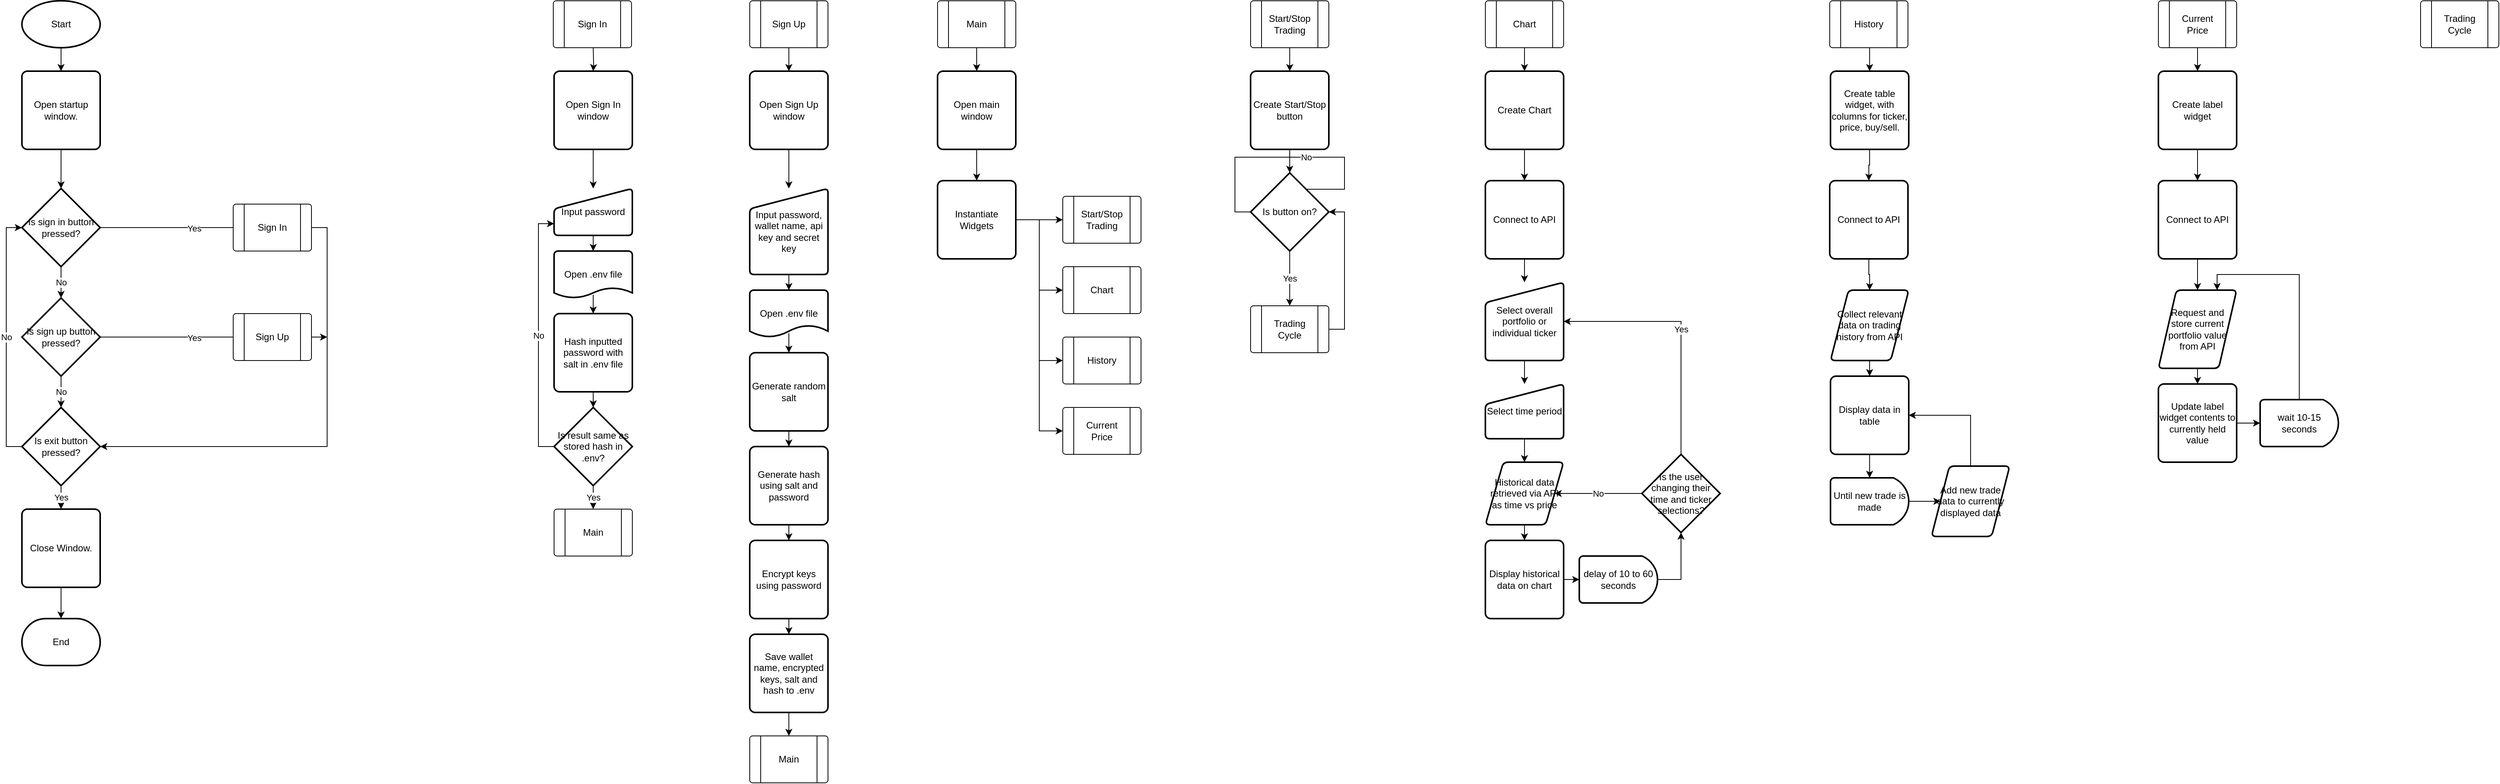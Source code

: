 <mxfile version="16.6.6" type="github">
  <diagram id="_z869Vh-GN76_3m_DNxW" name="Page-1">
    <mxGraphModel dx="1738" dy="1229" grid="1" gridSize="10" guides="1" tooltips="1" connect="1" arrows="1" fold="1" page="1" pageScale="1" pageWidth="827" pageHeight="1169" math="0" shadow="0">
      <root>
        <mxCell id="0" />
        <mxCell id="1" parent="0" />
        <mxCell id="rwXIoklTe4oAWy-ArElF-10" style="edgeStyle=orthogonalEdgeStyle;rounded=0;orthogonalLoop=1;jettySize=auto;html=1;exitX=0.5;exitY=1;exitDx=0;exitDy=0;exitPerimeter=0;entryX=0.5;entryY=0;entryDx=0;entryDy=0;" parent="1" source="rwXIoklTe4oAWy-ArElF-1" target="rwXIoklTe4oAWy-ArElF-2" edge="1">
          <mxGeometry relative="1" as="geometry" />
        </mxCell>
        <mxCell id="rwXIoklTe4oAWy-ArElF-1" value="Start" style="strokeWidth=2;html=1;shape=mxgraph.flowchart.start_1;whiteSpace=wrap;" parent="1" vertex="1">
          <mxGeometry x="110" y="30" width="100" height="60" as="geometry" />
        </mxCell>
        <mxCell id="rwXIoklTe4oAWy-ArElF-11" style="edgeStyle=orthogonalEdgeStyle;rounded=0;orthogonalLoop=1;jettySize=auto;html=1;exitX=0.5;exitY=1;exitDx=0;exitDy=0;entryX=0.5;entryY=0;entryDx=0;entryDy=0;entryPerimeter=0;" parent="1" source="rwXIoklTe4oAWy-ArElF-2" target="rwXIoklTe4oAWy-ArElF-3" edge="1">
          <mxGeometry relative="1" as="geometry" />
        </mxCell>
        <mxCell id="rwXIoklTe4oAWy-ArElF-2" value="Open startup window." style="rounded=1;whiteSpace=wrap;html=1;absoluteArcSize=1;arcSize=14;strokeWidth=2;" parent="1" vertex="1">
          <mxGeometry x="110" y="120" width="100" height="100" as="geometry" />
        </mxCell>
        <mxCell id="rwXIoklTe4oAWy-ArElF-12" value="No" style="edgeStyle=orthogonalEdgeStyle;rounded=0;orthogonalLoop=1;jettySize=auto;html=1;exitX=0.5;exitY=1;exitDx=0;exitDy=0;exitPerimeter=0;entryX=0.5;entryY=0;entryDx=0;entryDy=0;entryPerimeter=0;" parent="1" source="rwXIoklTe4oAWy-ArElF-3" target="rwXIoklTe4oAWy-ArElF-4" edge="1">
          <mxGeometry relative="1" as="geometry" />
        </mxCell>
        <mxCell id="rwXIoklTe4oAWy-ArElF-17" value="Yes" style="edgeStyle=orthogonalEdgeStyle;rounded=0;orthogonalLoop=1;jettySize=auto;html=1;exitX=1;exitY=0.5;exitDx=0;exitDy=0;exitPerimeter=0;entryX=0;entryY=0.5;entryDx=0;entryDy=0;entryPerimeter=0;" parent="1" source="rwXIoklTe4oAWy-ArElF-3" edge="1">
          <mxGeometry relative="1" as="geometry">
            <mxPoint x="450" y="320" as="targetPoint" />
          </mxGeometry>
        </mxCell>
        <mxCell id="rwXIoklTe4oAWy-ArElF-3" value="Is sign in button pressed?" style="strokeWidth=2;html=1;shape=mxgraph.flowchart.decision;whiteSpace=wrap;" parent="1" vertex="1">
          <mxGeometry x="110" y="270" width="100" height="100" as="geometry" />
        </mxCell>
        <mxCell id="rwXIoklTe4oAWy-ArElF-13" value="No" style="edgeStyle=orthogonalEdgeStyle;rounded=0;orthogonalLoop=1;jettySize=auto;html=1;exitX=0.5;exitY=1;exitDx=0;exitDy=0;exitPerimeter=0;" parent="1" source="rwXIoklTe4oAWy-ArElF-4" target="rwXIoklTe4oAWy-ArElF-5" edge="1">
          <mxGeometry relative="1" as="geometry" />
        </mxCell>
        <mxCell id="rwXIoklTe4oAWy-ArElF-18" value="Yes" style="edgeStyle=orthogonalEdgeStyle;rounded=0;orthogonalLoop=1;jettySize=auto;html=1;exitX=1;exitY=0.5;exitDx=0;exitDy=0;exitPerimeter=0;entryX=0;entryY=0.5;entryDx=0;entryDy=0;entryPerimeter=0;" parent="1" source="rwXIoklTe4oAWy-ArElF-4" edge="1">
          <mxGeometry relative="1" as="geometry">
            <mxPoint x="450" y="460.0" as="targetPoint" />
          </mxGeometry>
        </mxCell>
        <mxCell id="rwXIoklTe4oAWy-ArElF-4" value="Is sign up button pressed?" style="strokeWidth=2;html=1;shape=mxgraph.flowchart.decision;whiteSpace=wrap;" parent="1" vertex="1">
          <mxGeometry x="110" y="410" width="100" height="100" as="geometry" />
        </mxCell>
        <mxCell id="rwXIoklTe4oAWy-ArElF-14" value="Yes" style="edgeStyle=orthogonalEdgeStyle;rounded=0;orthogonalLoop=1;jettySize=auto;html=1;exitX=0.5;exitY=1;exitDx=0;exitDy=0;exitPerimeter=0;entryX=0.5;entryY=0;entryDx=0;entryDy=0;" parent="1" source="rwXIoklTe4oAWy-ArElF-5" target="rwXIoklTe4oAWy-ArElF-9" edge="1">
          <mxGeometry relative="1" as="geometry" />
        </mxCell>
        <mxCell id="rwXIoklTe4oAWy-ArElF-16" value="No" style="edgeStyle=orthogonalEdgeStyle;rounded=0;orthogonalLoop=1;jettySize=auto;html=1;exitX=0;exitY=0.5;exitDx=0;exitDy=0;exitPerimeter=0;entryX=0;entryY=0.5;entryDx=0;entryDy=0;entryPerimeter=0;" parent="1" source="rwXIoklTe4oAWy-ArElF-5" target="rwXIoklTe4oAWy-ArElF-3" edge="1">
          <mxGeometry relative="1" as="geometry" />
        </mxCell>
        <mxCell id="rwXIoklTe4oAWy-ArElF-5" value="Is exit button pressed?" style="strokeWidth=2;html=1;shape=mxgraph.flowchart.decision;whiteSpace=wrap;" parent="1" vertex="1">
          <mxGeometry x="110" y="550" width="100" height="100" as="geometry" />
        </mxCell>
        <mxCell id="rwXIoklTe4oAWy-ArElF-8" value="End" style="strokeWidth=2;html=1;shape=mxgraph.flowchart.terminator;whiteSpace=wrap;" parent="1" vertex="1">
          <mxGeometry x="110" y="820" width="100" height="60" as="geometry" />
        </mxCell>
        <mxCell id="rwXIoklTe4oAWy-ArElF-15" style="edgeStyle=orthogonalEdgeStyle;rounded=0;orthogonalLoop=1;jettySize=auto;html=1;exitX=0.5;exitY=1;exitDx=0;exitDy=0;" parent="1" source="rwXIoklTe4oAWy-ArElF-9" target="rwXIoklTe4oAWy-ArElF-8" edge="1">
          <mxGeometry relative="1" as="geometry" />
        </mxCell>
        <mxCell id="rwXIoklTe4oAWy-ArElF-9" value="Close Window." style="rounded=1;whiteSpace=wrap;html=1;absoluteArcSize=1;arcSize=14;strokeWidth=2;" parent="1" vertex="1">
          <mxGeometry x="110" y="680" width="100" height="100" as="geometry" />
        </mxCell>
        <mxCell id="4zRsfJGOw0CxEEkWCvno-2" style="edgeStyle=orthogonalEdgeStyle;rounded=0;orthogonalLoop=1;jettySize=auto;html=1;exitX=0.5;exitY=1;exitDx=0;exitDy=0;exitPerimeter=0;" parent="1" target="rwXIoklTe4oAWy-ArElF-20" edge="1">
          <mxGeometry relative="1" as="geometry">
            <mxPoint x="840" y="90" as="sourcePoint" />
          </mxGeometry>
        </mxCell>
        <mxCell id="4zRsfJGOw0CxEEkWCvno-17" style="edgeStyle=orthogonalEdgeStyle;rounded=0;orthogonalLoop=1;jettySize=auto;html=1;exitX=0.5;exitY=1;exitDx=0;exitDy=0;" parent="1" source="rwXIoklTe4oAWy-ArElF-20" target="4zRsfJGOw0CxEEkWCvno-16" edge="1">
          <mxGeometry relative="1" as="geometry" />
        </mxCell>
        <mxCell id="rwXIoklTe4oAWy-ArElF-20" value="Open Sign In window" style="rounded=1;whiteSpace=wrap;html=1;absoluteArcSize=1;arcSize=14;strokeWidth=2;" parent="1" vertex="1">
          <mxGeometry x="790" y="120" width="100" height="100" as="geometry" />
        </mxCell>
        <mxCell id="4zRsfJGOw0CxEEkWCvno-13" style="edgeStyle=orthogonalEdgeStyle;rounded=0;orthogonalLoop=1;jettySize=auto;html=1;exitX=0.5;exitY=1;exitDx=0;exitDy=0;entryX=0.5;entryY=0;entryDx=0;entryDy=0;entryPerimeter=0;" parent="1" target="4zRsfJGOw0CxEEkWCvno-10" edge="1">
          <mxGeometry relative="1" as="geometry">
            <mxPoint x="840" y="330" as="sourcePoint" />
          </mxGeometry>
        </mxCell>
        <mxCell id="4zRsfJGOw0CxEEkWCvno-9" style="edgeStyle=orthogonalEdgeStyle;rounded=0;orthogonalLoop=1;jettySize=auto;html=1;exitX=0.5;exitY=1;exitDx=0;exitDy=0;exitPerimeter=0;entryX=0.5;entryY=0;entryDx=0;entryDy=0;" parent="1" target="4zRsfJGOw0CxEEkWCvno-8" edge="1">
          <mxGeometry relative="1" as="geometry">
            <mxPoint x="1090" y="90" as="sourcePoint" />
          </mxGeometry>
        </mxCell>
        <mxCell id="4zRsfJGOw0CxEEkWCvno-30" style="edgeStyle=orthogonalEdgeStyle;rounded=0;orthogonalLoop=1;jettySize=auto;html=1;exitX=0.5;exitY=1;exitDx=0;exitDy=0;" parent="1" source="4zRsfJGOw0CxEEkWCvno-8" target="4zRsfJGOw0CxEEkWCvno-23" edge="1">
          <mxGeometry relative="1" as="geometry" />
        </mxCell>
        <mxCell id="4zRsfJGOw0CxEEkWCvno-8" value="Open Sign Up window" style="rounded=1;whiteSpace=wrap;html=1;absoluteArcSize=1;arcSize=14;strokeWidth=2;" parent="1" vertex="1">
          <mxGeometry x="1040" y="120" width="100" height="100" as="geometry" />
        </mxCell>
        <mxCell id="4zRsfJGOw0CxEEkWCvno-10" value="Open .env file" style="strokeWidth=2;html=1;shape=mxgraph.flowchart.document2;whiteSpace=wrap;size=0.217;" parent="1" vertex="1">
          <mxGeometry x="790" y="350" width="100" height="60" as="geometry" />
        </mxCell>
        <mxCell id="4zRsfJGOw0CxEEkWCvno-20" style="edgeStyle=orthogonalEdgeStyle;rounded=0;orthogonalLoop=1;jettySize=auto;html=1;exitX=0.5;exitY=1;exitDx=0;exitDy=0;entryX=0.5;entryY=0;entryDx=0;entryDy=0;entryPerimeter=0;" parent="1" source="4zRsfJGOw0CxEEkWCvno-11" target="4zRsfJGOw0CxEEkWCvno-18" edge="1">
          <mxGeometry relative="1" as="geometry" />
        </mxCell>
        <mxCell id="4zRsfJGOw0CxEEkWCvno-11" value="Hash inputted password with salt in .env file" style="rounded=1;whiteSpace=wrap;html=1;absoluteArcSize=1;arcSize=14;strokeWidth=2;" parent="1" vertex="1">
          <mxGeometry x="790" y="430" width="100" height="100" as="geometry" />
        </mxCell>
        <mxCell id="4zRsfJGOw0CxEEkWCvno-15" value="" style="endArrow=classic;html=1;rounded=0;exitX=0.5;exitY=0.933;exitDx=0;exitDy=0;exitPerimeter=0;" parent="1" source="4zRsfJGOw0CxEEkWCvno-10" target="4zRsfJGOw0CxEEkWCvno-11" edge="1">
          <mxGeometry width="50" height="50" relative="1" as="geometry">
            <mxPoint x="530" y="280" as="sourcePoint" />
            <mxPoint x="580" y="230" as="targetPoint" />
          </mxGeometry>
        </mxCell>
        <mxCell id="4zRsfJGOw0CxEEkWCvno-16" value="Input password" style="html=1;strokeWidth=2;shape=manualInput;whiteSpace=wrap;rounded=1;size=26;arcSize=11;" parent="1" vertex="1">
          <mxGeometry x="790" y="270" width="100" height="60" as="geometry" />
        </mxCell>
        <mxCell id="4zRsfJGOw0CxEEkWCvno-21" value="Yes" style="edgeStyle=orthogonalEdgeStyle;rounded=0;orthogonalLoop=1;jettySize=auto;html=1;exitX=0.5;exitY=1;exitDx=0;exitDy=0;exitPerimeter=0;entryX=0.5;entryY=0;entryDx=0;entryDy=0;" parent="1" source="4zRsfJGOw0CxEEkWCvno-18" target="MNBxig7OhEa0Sh2ID4Z_-6" edge="1">
          <mxGeometry relative="1" as="geometry">
            <mxPoint x="840.0" y="670" as="targetPoint" />
          </mxGeometry>
        </mxCell>
        <mxCell id="4zRsfJGOw0CxEEkWCvno-22" value="No" style="edgeStyle=orthogonalEdgeStyle;rounded=0;orthogonalLoop=1;jettySize=auto;html=1;exitX=0;exitY=0.5;exitDx=0;exitDy=0;exitPerimeter=0;entryX=0;entryY=0.75;entryDx=0;entryDy=0;" parent="1" source="4zRsfJGOw0CxEEkWCvno-18" target="4zRsfJGOw0CxEEkWCvno-16" edge="1">
          <mxGeometry relative="1" as="geometry" />
        </mxCell>
        <mxCell id="4zRsfJGOw0CxEEkWCvno-18" value="Is result same as stored hash in .env?" style="strokeWidth=2;html=1;shape=mxgraph.flowchart.decision;whiteSpace=wrap;" parent="1" vertex="1">
          <mxGeometry x="790" y="550" width="100" height="100" as="geometry" />
        </mxCell>
        <mxCell id="4zRsfJGOw0CxEEkWCvno-31" style="edgeStyle=orthogonalEdgeStyle;rounded=0;orthogonalLoop=1;jettySize=auto;html=1;exitX=0.5;exitY=1;exitDx=0;exitDy=0;" parent="1" source="4zRsfJGOw0CxEEkWCvno-23" target="4zRsfJGOw0CxEEkWCvno-24" edge="1">
          <mxGeometry relative="1" as="geometry" />
        </mxCell>
        <mxCell id="4zRsfJGOw0CxEEkWCvno-23" value="Input password, wallet name, api key and secret key" style="html=1;strokeWidth=2;shape=manualInput;whiteSpace=wrap;rounded=1;size=26;arcSize=11;" parent="1" vertex="1">
          <mxGeometry x="1040" y="270" width="100" height="110" as="geometry" />
        </mxCell>
        <mxCell id="4zRsfJGOw0CxEEkWCvno-24" value="Open .env file" style="strokeWidth=2;html=1;shape=mxgraph.flowchart.document2;whiteSpace=wrap;size=0.25;" parent="1" vertex="1">
          <mxGeometry x="1040" y="400" width="100" height="60" as="geometry" />
        </mxCell>
        <mxCell id="4zRsfJGOw0CxEEkWCvno-32" style="edgeStyle=orthogonalEdgeStyle;rounded=0;orthogonalLoop=1;jettySize=auto;html=1;exitX=0.5;exitY=1;exitDx=0;exitDy=0;" parent="1" source="4zRsfJGOw0CxEEkWCvno-25" target="4zRsfJGOw0CxEEkWCvno-26" edge="1">
          <mxGeometry relative="1" as="geometry" />
        </mxCell>
        <mxCell id="4zRsfJGOw0CxEEkWCvno-25" value="Generate random salt" style="rounded=1;whiteSpace=wrap;html=1;absoluteArcSize=1;arcSize=14;strokeWidth=2;" parent="1" vertex="1">
          <mxGeometry x="1040" y="480" width="100" height="100" as="geometry" />
        </mxCell>
        <mxCell id="4zRsfJGOw0CxEEkWCvno-33" style="edgeStyle=orthogonalEdgeStyle;rounded=0;orthogonalLoop=1;jettySize=auto;html=1;exitX=0.5;exitY=1;exitDx=0;exitDy=0;entryX=0.5;entryY=0;entryDx=0;entryDy=0;" parent="1" source="4zRsfJGOw0CxEEkWCvno-26" target="4zRsfJGOw0CxEEkWCvno-27" edge="1">
          <mxGeometry relative="1" as="geometry" />
        </mxCell>
        <mxCell id="4zRsfJGOw0CxEEkWCvno-26" value="Generate hash using salt and password" style="rounded=1;whiteSpace=wrap;html=1;absoluteArcSize=1;arcSize=14;strokeWidth=2;" parent="1" vertex="1">
          <mxGeometry x="1040" y="600" width="100" height="100" as="geometry" />
        </mxCell>
        <mxCell id="4zRsfJGOw0CxEEkWCvno-34" style="edgeStyle=orthogonalEdgeStyle;rounded=0;orthogonalLoop=1;jettySize=auto;html=1;exitX=0.5;exitY=1;exitDx=0;exitDy=0;entryX=0.5;entryY=0;entryDx=0;entryDy=0;" parent="1" source="4zRsfJGOw0CxEEkWCvno-27" target="4zRsfJGOw0CxEEkWCvno-28" edge="1">
          <mxGeometry relative="1" as="geometry" />
        </mxCell>
        <mxCell id="4zRsfJGOw0CxEEkWCvno-27" value="Encrypt keys using password" style="rounded=1;whiteSpace=wrap;html=1;absoluteArcSize=1;arcSize=14;strokeWidth=2;" parent="1" vertex="1">
          <mxGeometry x="1040" y="720" width="100" height="100" as="geometry" />
        </mxCell>
        <mxCell id="4zRsfJGOw0CxEEkWCvno-35" style="edgeStyle=orthogonalEdgeStyle;rounded=0;orthogonalLoop=1;jettySize=auto;html=1;exitX=0.5;exitY=1;exitDx=0;exitDy=0;entryX=0.5;entryY=0;entryDx=0;entryDy=0;entryPerimeter=0;" parent="1" source="4zRsfJGOw0CxEEkWCvno-28" edge="1">
          <mxGeometry relative="1" as="geometry">
            <mxPoint x="1090" y="970" as="targetPoint" />
          </mxGeometry>
        </mxCell>
        <mxCell id="4zRsfJGOw0CxEEkWCvno-28" value="Save wallet name, encrypted keys, salt and hash to .env" style="rounded=1;whiteSpace=wrap;html=1;absoluteArcSize=1;arcSize=14;strokeWidth=2;" parent="1" vertex="1">
          <mxGeometry x="1040" y="840" width="100" height="100" as="geometry" />
        </mxCell>
        <mxCell id="4zRsfJGOw0CxEEkWCvno-36" value="" style="endArrow=classic;html=1;rounded=0;exitX=0.5;exitY=0.917;exitDx=0;exitDy=0;exitPerimeter=0;entryX=0.5;entryY=0;entryDx=0;entryDy=0;" parent="1" source="4zRsfJGOw0CxEEkWCvno-24" target="4zRsfJGOw0CxEEkWCvno-25" edge="1">
          <mxGeometry width="50" height="50" relative="1" as="geometry">
            <mxPoint x="530" y="370" as="sourcePoint" />
            <mxPoint x="580" y="320" as="targetPoint" />
          </mxGeometry>
        </mxCell>
        <mxCell id="MNBxig7OhEa0Sh2ID4Z_-3" style="edgeStyle=orthogonalEdgeStyle;rounded=0;orthogonalLoop=1;jettySize=auto;html=1;exitX=1;exitY=0.5;exitDx=0;exitDy=0;entryX=1;entryY=0.5;entryDx=0;entryDy=0;entryPerimeter=0;" parent="1" source="MNBxig7OhEa0Sh2ID4Z_-1" target="rwXIoklTe4oAWy-ArElF-5" edge="1">
          <mxGeometry relative="1" as="geometry" />
        </mxCell>
        <mxCell id="MNBxig7OhEa0Sh2ID4Z_-1" value="Sign In" style="verticalLabelPosition=middle;verticalAlign=middle;html=1;shape=process;whiteSpace=wrap;rounded=1;size=0.14;arcSize=6;labelPosition=center;align=center;" parent="1" vertex="1">
          <mxGeometry x="380" y="290" width="100" height="60" as="geometry" />
        </mxCell>
        <mxCell id="MNBxig7OhEa0Sh2ID4Z_-4" style="edgeStyle=orthogonalEdgeStyle;rounded=0;orthogonalLoop=1;jettySize=auto;html=1;exitX=1;exitY=0.5;exitDx=0;exitDy=0;" parent="1" source="MNBxig7OhEa0Sh2ID4Z_-2" edge="1">
          <mxGeometry relative="1" as="geometry">
            <mxPoint x="500" y="459.667" as="targetPoint" />
          </mxGeometry>
        </mxCell>
        <mxCell id="MNBxig7OhEa0Sh2ID4Z_-2" value="Sign Up" style="verticalLabelPosition=middle;verticalAlign=middle;html=1;shape=process;whiteSpace=wrap;rounded=1;size=0.14;arcSize=6;labelPosition=center;align=center;" parent="1" vertex="1">
          <mxGeometry x="380" y="430" width="100" height="60" as="geometry" />
        </mxCell>
        <mxCell id="MNBxig7OhEa0Sh2ID4Z_-5" value="Sign In" style="verticalLabelPosition=middle;verticalAlign=middle;html=1;shape=process;whiteSpace=wrap;rounded=1;size=0.14;arcSize=6;labelPosition=center;align=center;" parent="1" vertex="1">
          <mxGeometry x="789" y="30" width="100" height="60" as="geometry" />
        </mxCell>
        <mxCell id="MNBxig7OhEa0Sh2ID4Z_-6" value="Main" style="verticalLabelPosition=middle;verticalAlign=middle;html=1;shape=process;whiteSpace=wrap;rounded=1;size=0.14;arcSize=6;labelPosition=center;align=center;" parent="1" vertex="1">
          <mxGeometry x="790" y="680" width="100" height="60" as="geometry" />
        </mxCell>
        <mxCell id="MNBxig7OhEa0Sh2ID4Z_-7" value="Sign Up" style="verticalLabelPosition=middle;verticalAlign=middle;html=1;shape=process;whiteSpace=wrap;rounded=1;size=0.14;arcSize=6;labelPosition=center;align=center;" parent="1" vertex="1">
          <mxGeometry x="1040" y="30" width="100" height="60" as="geometry" />
        </mxCell>
        <mxCell id="MNBxig7OhEa0Sh2ID4Z_-8" value="Main" style="verticalLabelPosition=middle;verticalAlign=middle;html=1;shape=process;whiteSpace=wrap;rounded=1;size=0.14;arcSize=6;labelPosition=center;align=center;" parent="1" vertex="1">
          <mxGeometry x="1040" y="970" width="100" height="60" as="geometry" />
        </mxCell>
        <mxCell id="oQ_Nbn4DUjG5kkHb1iuD-3" style="edgeStyle=orthogonalEdgeStyle;rounded=0;orthogonalLoop=1;jettySize=auto;html=1;exitX=0.5;exitY=1;exitDx=0;exitDy=0;entryX=0.5;entryY=0;entryDx=0;entryDy=0;" parent="1" source="oQ_Nbn4DUjG5kkHb1iuD-1" target="oQ_Nbn4DUjG5kkHb1iuD-2" edge="1">
          <mxGeometry relative="1" as="geometry" />
        </mxCell>
        <mxCell id="oQ_Nbn4DUjG5kkHb1iuD-1" value="Main" style="verticalLabelPosition=middle;verticalAlign=middle;html=1;shape=process;whiteSpace=wrap;rounded=1;size=0.14;arcSize=6;labelPosition=center;align=center;" parent="1" vertex="1">
          <mxGeometry x="1280" y="30" width="100" height="60" as="geometry" />
        </mxCell>
        <mxCell id="QgXKhHgcS50VWt60liCj-2" style="edgeStyle=orthogonalEdgeStyle;rounded=0;orthogonalLoop=1;jettySize=auto;html=1;exitX=0.5;exitY=1;exitDx=0;exitDy=0;entryX=0.5;entryY=0;entryDx=0;entryDy=0;" parent="1" source="oQ_Nbn4DUjG5kkHb1iuD-2" target="QgXKhHgcS50VWt60liCj-1" edge="1">
          <mxGeometry relative="1" as="geometry" />
        </mxCell>
        <mxCell id="oQ_Nbn4DUjG5kkHb1iuD-2" value="Open main window" style="rounded=1;whiteSpace=wrap;html=1;absoluteArcSize=1;arcSize=14;strokeWidth=2;" parent="1" vertex="1">
          <mxGeometry x="1280" y="120" width="100" height="100" as="geometry" />
        </mxCell>
        <mxCell id="QgXKhHgcS50VWt60liCj-7" style="edgeStyle=orthogonalEdgeStyle;rounded=0;orthogonalLoop=1;jettySize=auto;html=1;exitX=1;exitY=0.5;exitDx=0;exitDy=0;entryX=0;entryY=0.5;entryDx=0;entryDy=0;" parent="1" source="QgXKhHgcS50VWt60liCj-1" target="QgXKhHgcS50VWt60liCj-3" edge="1">
          <mxGeometry relative="1" as="geometry" />
        </mxCell>
        <mxCell id="QgXKhHgcS50VWt60liCj-8" style="edgeStyle=orthogonalEdgeStyle;rounded=0;orthogonalLoop=1;jettySize=auto;html=1;exitX=1;exitY=0.5;exitDx=0;exitDy=0;entryX=0;entryY=0.5;entryDx=0;entryDy=0;" parent="1" source="QgXKhHgcS50VWt60liCj-1" target="QgXKhHgcS50VWt60liCj-4" edge="1">
          <mxGeometry relative="1" as="geometry" />
        </mxCell>
        <mxCell id="QgXKhHgcS50VWt60liCj-9" style="edgeStyle=orthogonalEdgeStyle;rounded=0;orthogonalLoop=1;jettySize=auto;html=1;exitX=1;exitY=0.5;exitDx=0;exitDy=0;entryX=0;entryY=0.5;entryDx=0;entryDy=0;" parent="1" source="QgXKhHgcS50VWt60liCj-1" target="QgXKhHgcS50VWt60liCj-5" edge="1">
          <mxGeometry relative="1" as="geometry" />
        </mxCell>
        <mxCell id="QgXKhHgcS50VWt60liCj-10" style="edgeStyle=orthogonalEdgeStyle;rounded=0;orthogonalLoop=1;jettySize=auto;html=1;exitX=1;exitY=0.5;exitDx=0;exitDy=0;entryX=0;entryY=0.5;entryDx=0;entryDy=0;" parent="1" source="QgXKhHgcS50VWt60liCj-1" target="QgXKhHgcS50VWt60liCj-6" edge="1">
          <mxGeometry relative="1" as="geometry" />
        </mxCell>
        <mxCell id="QgXKhHgcS50VWt60liCj-1" value="Instantiate Widgets" style="rounded=1;whiteSpace=wrap;html=1;absoluteArcSize=1;arcSize=14;strokeWidth=2;" parent="1" vertex="1">
          <mxGeometry x="1280" y="260" width="100" height="100" as="geometry" />
        </mxCell>
        <mxCell id="QgXKhHgcS50VWt60liCj-3" value="Start/Stop Trading" style="verticalLabelPosition=middle;verticalAlign=middle;html=1;shape=process;whiteSpace=wrap;rounded=1;size=0.14;arcSize=6;labelPosition=center;align=center;" parent="1" vertex="1">
          <mxGeometry x="1440" y="280" width="100" height="60" as="geometry" />
        </mxCell>
        <mxCell id="QgXKhHgcS50VWt60liCj-4" value="Chart" style="verticalLabelPosition=middle;verticalAlign=middle;html=1;shape=process;whiteSpace=wrap;rounded=1;size=0.14;arcSize=6;labelPosition=center;align=center;" parent="1" vertex="1">
          <mxGeometry x="1440" y="370" width="100" height="60" as="geometry" />
        </mxCell>
        <mxCell id="QgXKhHgcS50VWt60liCj-5" value="History" style="verticalLabelPosition=middle;verticalAlign=middle;html=1;shape=process;whiteSpace=wrap;rounded=1;size=0.14;arcSize=6;labelPosition=center;align=center;" parent="1" vertex="1">
          <mxGeometry x="1440" y="460" width="100" height="60" as="geometry" />
        </mxCell>
        <mxCell id="QgXKhHgcS50VWt60liCj-6" value="Current Price" style="verticalLabelPosition=middle;verticalAlign=middle;html=1;shape=process;whiteSpace=wrap;rounded=1;size=0.14;arcSize=6;labelPosition=center;align=center;" parent="1" vertex="1">
          <mxGeometry x="1440" y="550" width="100" height="60" as="geometry" />
        </mxCell>
        <mxCell id="QgXKhHgcS50VWt60liCj-14" style="edgeStyle=orthogonalEdgeStyle;rounded=0;orthogonalLoop=1;jettySize=auto;html=1;exitX=0.5;exitY=1;exitDx=0;exitDy=0;" parent="1" source="QgXKhHgcS50VWt60liCj-11" target="QgXKhHgcS50VWt60liCj-12" edge="1">
          <mxGeometry relative="1" as="geometry" />
        </mxCell>
        <mxCell id="QgXKhHgcS50VWt60liCj-11" value="Start/Stop Trading" style="verticalLabelPosition=middle;verticalAlign=middle;html=1;shape=process;whiteSpace=wrap;rounded=1;size=0.14;arcSize=6;labelPosition=center;align=center;" parent="1" vertex="1">
          <mxGeometry x="1680" y="30" width="100" height="60" as="geometry" />
        </mxCell>
        <mxCell id="QgXKhHgcS50VWt60liCj-15" style="edgeStyle=orthogonalEdgeStyle;rounded=0;orthogonalLoop=1;jettySize=auto;html=1;exitX=0.5;exitY=1;exitDx=0;exitDy=0;" parent="1" source="QgXKhHgcS50VWt60liCj-12" target="QgXKhHgcS50VWt60liCj-13" edge="1">
          <mxGeometry relative="1" as="geometry" />
        </mxCell>
        <mxCell id="QgXKhHgcS50VWt60liCj-12" value="Create Start/Stop button" style="rounded=1;whiteSpace=wrap;html=1;absoluteArcSize=1;arcSize=14;strokeWidth=2;" parent="1" vertex="1">
          <mxGeometry x="1680" y="120" width="100" height="100" as="geometry" />
        </mxCell>
        <mxCell id="QgXKhHgcS50VWt60liCj-16" value="No" style="edgeStyle=orthogonalEdgeStyle;rounded=0;orthogonalLoop=1;jettySize=auto;html=1;exitX=0;exitY=0.5;exitDx=0;exitDy=0;exitPerimeter=0;" parent="1" source="QgXKhHgcS50VWt60liCj-13" edge="1">
          <mxGeometry relative="1" as="geometry">
            <mxPoint x="1730" y="250" as="targetPoint" />
          </mxGeometry>
        </mxCell>
        <mxCell id="QgXKhHgcS50VWt60liCj-18" value="Yes" style="edgeStyle=orthogonalEdgeStyle;rounded=0;orthogonalLoop=1;jettySize=auto;html=1;exitX=0.5;exitY=1;exitDx=0;exitDy=0;exitPerimeter=0;entryX=0.5;entryY=0;entryDx=0;entryDy=0;" parent="1" source="QgXKhHgcS50VWt60liCj-13" target="QgXKhHgcS50VWt60liCj-17" edge="1">
          <mxGeometry relative="1" as="geometry" />
        </mxCell>
        <mxCell id="QgXKhHgcS50VWt60liCj-13" value="Is button on?" style="strokeWidth=2;html=1;shape=mxgraph.flowchart.decision;whiteSpace=wrap;" parent="1" vertex="1">
          <mxGeometry x="1680" y="250" width="100" height="100" as="geometry" />
        </mxCell>
        <mxCell id="QgXKhHgcS50VWt60liCj-24" style="edgeStyle=orthogonalEdgeStyle;rounded=0;orthogonalLoop=1;jettySize=auto;html=1;exitX=1;exitY=0.5;exitDx=0;exitDy=0;entryX=1;entryY=0.5;entryDx=0;entryDy=0;entryPerimeter=0;" parent="1" source="QgXKhHgcS50VWt60liCj-17" target="QgXKhHgcS50VWt60liCj-13" edge="1">
          <mxGeometry relative="1" as="geometry" />
        </mxCell>
        <mxCell id="QgXKhHgcS50VWt60liCj-17" value="Trading Cycle" style="verticalLabelPosition=middle;verticalAlign=middle;html=1;shape=process;whiteSpace=wrap;rounded=1;size=0.14;arcSize=6;labelPosition=center;align=center;" parent="1" vertex="1">
          <mxGeometry x="1680" y="420" width="100" height="60" as="geometry" />
        </mxCell>
        <mxCell id="XvZ4bv-idL50PmNfoQtO-12" style="edgeStyle=orthogonalEdgeStyle;rounded=0;orthogonalLoop=1;jettySize=auto;html=1;exitX=0.5;exitY=1;exitDx=0;exitDy=0;entryX=0.5;entryY=0;entryDx=0;entryDy=0;" edge="1" parent="1" source="XvZ4bv-idL50PmNfoQtO-1" target="XvZ4bv-idL50PmNfoQtO-5">
          <mxGeometry relative="1" as="geometry" />
        </mxCell>
        <mxCell id="XvZ4bv-idL50PmNfoQtO-1" value="Chart" style="verticalLabelPosition=middle;verticalAlign=middle;html=1;shape=process;whiteSpace=wrap;rounded=1;size=0.14;arcSize=6;labelPosition=center;align=center;" vertex="1" parent="1">
          <mxGeometry x="1980" y="30" width="100" height="60" as="geometry" />
        </mxCell>
        <mxCell id="XvZ4bv-idL50PmNfoQtO-34" style="edgeStyle=orthogonalEdgeStyle;rounded=0;orthogonalLoop=1;jettySize=auto;html=1;exitX=0.5;exitY=1;exitDx=0;exitDy=0;entryX=0.5;entryY=0;entryDx=0;entryDy=0;" edge="1" parent="1" source="XvZ4bv-idL50PmNfoQtO-2" target="XvZ4bv-idL50PmNfoQtO-28">
          <mxGeometry relative="1" as="geometry" />
        </mxCell>
        <mxCell id="XvZ4bv-idL50PmNfoQtO-2" value="History" style="verticalLabelPosition=middle;verticalAlign=middle;html=1;shape=process;whiteSpace=wrap;rounded=1;size=0.14;arcSize=6;labelPosition=center;align=center;" vertex="1" parent="1">
          <mxGeometry x="2420" y="30" width="100" height="60" as="geometry" />
        </mxCell>
        <mxCell id="XvZ4bv-idL50PmNfoQtO-46" style="edgeStyle=orthogonalEdgeStyle;rounded=0;orthogonalLoop=1;jettySize=auto;html=1;exitX=0.5;exitY=1;exitDx=0;exitDy=0;entryX=0.5;entryY=0;entryDx=0;entryDy=0;" edge="1" parent="1" source="XvZ4bv-idL50PmNfoQtO-3" target="XvZ4bv-idL50PmNfoQtO-42">
          <mxGeometry relative="1" as="geometry" />
        </mxCell>
        <mxCell id="XvZ4bv-idL50PmNfoQtO-3" value="Current Price" style="verticalLabelPosition=middle;verticalAlign=middle;html=1;shape=process;whiteSpace=wrap;rounded=1;size=0.14;arcSize=6;labelPosition=center;align=center;" vertex="1" parent="1">
          <mxGeometry x="2840" y="30" width="100" height="60" as="geometry" />
        </mxCell>
        <mxCell id="XvZ4bv-idL50PmNfoQtO-4" value="Trading Cycle" style="verticalLabelPosition=middle;verticalAlign=middle;html=1;shape=process;whiteSpace=wrap;rounded=1;size=0.14;arcSize=6;labelPosition=center;align=center;" vertex="1" parent="1">
          <mxGeometry x="3175" y="30" width="100" height="60" as="geometry" />
        </mxCell>
        <mxCell id="XvZ4bv-idL50PmNfoQtO-13" style="edgeStyle=orthogonalEdgeStyle;rounded=0;orthogonalLoop=1;jettySize=auto;html=1;exitX=0.5;exitY=1;exitDx=0;exitDy=0;entryX=0.5;entryY=0;entryDx=0;entryDy=0;" edge="1" parent="1" source="XvZ4bv-idL50PmNfoQtO-5" target="XvZ4bv-idL50PmNfoQtO-6">
          <mxGeometry relative="1" as="geometry" />
        </mxCell>
        <mxCell id="XvZ4bv-idL50PmNfoQtO-5" value="Create Chart" style="rounded=1;whiteSpace=wrap;html=1;absoluteArcSize=1;arcSize=14;strokeWidth=2;" vertex="1" parent="1">
          <mxGeometry x="1980" y="120" width="100" height="100" as="geometry" />
        </mxCell>
        <mxCell id="XvZ4bv-idL50PmNfoQtO-14" style="edgeStyle=orthogonalEdgeStyle;rounded=0;orthogonalLoop=1;jettySize=auto;html=1;exitX=0.5;exitY=1;exitDx=0;exitDy=0;" edge="1" parent="1" source="XvZ4bv-idL50PmNfoQtO-6" target="XvZ4bv-idL50PmNfoQtO-7">
          <mxGeometry relative="1" as="geometry" />
        </mxCell>
        <mxCell id="XvZ4bv-idL50PmNfoQtO-6" value="Connect to API" style="rounded=1;whiteSpace=wrap;html=1;absoluteArcSize=1;arcSize=14;strokeWidth=2;" vertex="1" parent="1">
          <mxGeometry x="1980" y="260" width="100" height="100" as="geometry" />
        </mxCell>
        <mxCell id="XvZ4bv-idL50PmNfoQtO-15" style="edgeStyle=orthogonalEdgeStyle;rounded=0;orthogonalLoop=1;jettySize=auto;html=1;exitX=0.5;exitY=1;exitDx=0;exitDy=0;entryX=0.5;entryY=0;entryDx=0;entryDy=0;" edge="1" parent="1" source="XvZ4bv-idL50PmNfoQtO-7" target="XvZ4bv-idL50PmNfoQtO-8">
          <mxGeometry relative="1" as="geometry" />
        </mxCell>
        <mxCell id="XvZ4bv-idL50PmNfoQtO-7" value="Select overall portfolio or individual ticker" style="html=1;strokeWidth=2;shape=manualInput;whiteSpace=wrap;rounded=1;size=26;arcSize=11;" vertex="1" parent="1">
          <mxGeometry x="1980" y="390" width="100" height="100" as="geometry" />
        </mxCell>
        <mxCell id="XvZ4bv-idL50PmNfoQtO-16" style="edgeStyle=orthogonalEdgeStyle;rounded=0;orthogonalLoop=1;jettySize=auto;html=1;exitX=0.5;exitY=1;exitDx=0;exitDy=0;" edge="1" parent="1" source="XvZ4bv-idL50PmNfoQtO-8" target="XvZ4bv-idL50PmNfoQtO-9">
          <mxGeometry relative="1" as="geometry" />
        </mxCell>
        <mxCell id="XvZ4bv-idL50PmNfoQtO-8" value="Select time period" style="html=1;strokeWidth=2;shape=manualInput;whiteSpace=wrap;rounded=1;size=26;arcSize=11;" vertex="1" parent="1">
          <mxGeometry x="1980" y="520" width="100" height="70" as="geometry" />
        </mxCell>
        <mxCell id="XvZ4bv-idL50PmNfoQtO-17" style="edgeStyle=orthogonalEdgeStyle;rounded=0;orthogonalLoop=1;jettySize=auto;html=1;exitX=0.5;exitY=1;exitDx=0;exitDy=0;" edge="1" parent="1" source="XvZ4bv-idL50PmNfoQtO-9" target="XvZ4bv-idL50PmNfoQtO-10">
          <mxGeometry relative="1" as="geometry" />
        </mxCell>
        <mxCell id="XvZ4bv-idL50PmNfoQtO-9" value="Historical data retrieved via API as time vs price" style="shape=parallelogram;html=1;strokeWidth=2;perimeter=parallelogramPerimeter;whiteSpace=wrap;rounded=1;arcSize=12;size=0.23;" vertex="1" parent="1">
          <mxGeometry x="1980" y="620" width="100" height="80" as="geometry" />
        </mxCell>
        <mxCell id="XvZ4bv-idL50PmNfoQtO-21" style="edgeStyle=orthogonalEdgeStyle;rounded=0;orthogonalLoop=1;jettySize=auto;html=1;exitX=1;exitY=0.5;exitDx=0;exitDy=0;entryX=0;entryY=0.5;entryDx=0;entryDy=0;entryPerimeter=0;" edge="1" parent="1" source="XvZ4bv-idL50PmNfoQtO-10" target="XvZ4bv-idL50PmNfoQtO-20">
          <mxGeometry relative="1" as="geometry" />
        </mxCell>
        <mxCell id="XvZ4bv-idL50PmNfoQtO-10" value="Display historical data on chart" style="rounded=1;whiteSpace=wrap;html=1;absoluteArcSize=1;arcSize=14;strokeWidth=2;" vertex="1" parent="1">
          <mxGeometry x="1980" y="720" width="100" height="100" as="geometry" />
        </mxCell>
        <mxCell id="XvZ4bv-idL50PmNfoQtO-25" style="edgeStyle=orthogonalEdgeStyle;rounded=0;orthogonalLoop=1;jettySize=auto;html=1;exitX=1;exitY=0.5;exitDx=0;exitDy=0;exitPerimeter=0;entryX=0.5;entryY=1;entryDx=0;entryDy=0;entryPerimeter=0;" edge="1" parent="1" source="XvZ4bv-idL50PmNfoQtO-20" target="XvZ4bv-idL50PmNfoQtO-23">
          <mxGeometry relative="1" as="geometry" />
        </mxCell>
        <mxCell id="XvZ4bv-idL50PmNfoQtO-20" value="delay of 10 to 60 seconds" style="strokeWidth=2;html=1;shape=mxgraph.flowchart.delay;whiteSpace=wrap;" vertex="1" parent="1">
          <mxGeometry x="2100" y="740" width="100" height="60" as="geometry" />
        </mxCell>
        <mxCell id="XvZ4bv-idL50PmNfoQtO-24" value="No" style="edgeStyle=orthogonalEdgeStyle;rounded=0;orthogonalLoop=1;jettySize=auto;html=1;exitX=0;exitY=0.5;exitDx=0;exitDy=0;exitPerimeter=0;entryX=1;entryY=0.5;entryDx=0;entryDy=0;" edge="1" parent="1" source="XvZ4bv-idL50PmNfoQtO-23" target="XvZ4bv-idL50PmNfoQtO-9">
          <mxGeometry relative="1" as="geometry" />
        </mxCell>
        <mxCell id="XvZ4bv-idL50PmNfoQtO-26" value="Yes" style="edgeStyle=orthogonalEdgeStyle;rounded=0;orthogonalLoop=1;jettySize=auto;html=1;exitX=0.5;exitY=0;exitDx=0;exitDy=0;exitPerimeter=0;entryX=1;entryY=0.5;entryDx=0;entryDy=0;" edge="1" parent="1" source="XvZ4bv-idL50PmNfoQtO-23" target="XvZ4bv-idL50PmNfoQtO-7">
          <mxGeometry relative="1" as="geometry" />
        </mxCell>
        <mxCell id="XvZ4bv-idL50PmNfoQtO-23" value="Is the user changing their time and ticker selections?" style="strokeWidth=2;html=1;shape=mxgraph.flowchart.decision;whiteSpace=wrap;" vertex="1" parent="1">
          <mxGeometry x="2180" y="610" width="100" height="100" as="geometry" />
        </mxCell>
        <mxCell id="XvZ4bv-idL50PmNfoQtO-27" style="edgeStyle=orthogonalEdgeStyle;rounded=0;orthogonalLoop=1;jettySize=auto;html=1;exitX=0.5;exitY=1;exitDx=0;exitDy=0;entryX=0.5;entryY=0;entryDx=0;entryDy=0;" edge="1" parent="1" source="XvZ4bv-idL50PmNfoQtO-28" target="XvZ4bv-idL50PmNfoQtO-29">
          <mxGeometry relative="1" as="geometry" />
        </mxCell>
        <mxCell id="XvZ4bv-idL50PmNfoQtO-28" value="Create table widget, with columns for ticker, price, buy/sell." style="rounded=1;whiteSpace=wrap;html=1;absoluteArcSize=1;arcSize=14;strokeWidth=2;" vertex="1" parent="1">
          <mxGeometry x="2421" y="120" width="100" height="100" as="geometry" />
        </mxCell>
        <mxCell id="XvZ4bv-idL50PmNfoQtO-32" style="edgeStyle=orthogonalEdgeStyle;rounded=0;orthogonalLoop=1;jettySize=auto;html=1;exitX=0.5;exitY=1;exitDx=0;exitDy=0;entryX=0.5;entryY=0;entryDx=0;entryDy=0;" edge="1" parent="1" source="XvZ4bv-idL50PmNfoQtO-29" target="XvZ4bv-idL50PmNfoQtO-30">
          <mxGeometry relative="1" as="geometry" />
        </mxCell>
        <mxCell id="XvZ4bv-idL50PmNfoQtO-29" value="Connect to API" style="rounded=1;whiteSpace=wrap;html=1;absoluteArcSize=1;arcSize=14;strokeWidth=2;" vertex="1" parent="1">
          <mxGeometry x="2420" y="260" width="100" height="100" as="geometry" />
        </mxCell>
        <mxCell id="XvZ4bv-idL50PmNfoQtO-33" style="edgeStyle=orthogonalEdgeStyle;rounded=0;orthogonalLoop=1;jettySize=auto;html=1;exitX=0.5;exitY=1;exitDx=0;exitDy=0;entryX=0.5;entryY=0;entryDx=0;entryDy=0;" edge="1" parent="1" source="XvZ4bv-idL50PmNfoQtO-30" target="XvZ4bv-idL50PmNfoQtO-31">
          <mxGeometry relative="1" as="geometry" />
        </mxCell>
        <mxCell id="XvZ4bv-idL50PmNfoQtO-30" value="Collect relevant data on trading history from API" style="shape=parallelogram;html=1;strokeWidth=2;perimeter=parallelogramPerimeter;whiteSpace=wrap;rounded=1;arcSize=12;size=0.23;" vertex="1" parent="1">
          <mxGeometry x="2421" y="400" width="100" height="90" as="geometry" />
        </mxCell>
        <mxCell id="XvZ4bv-idL50PmNfoQtO-36" style="edgeStyle=orthogonalEdgeStyle;rounded=0;orthogonalLoop=1;jettySize=auto;html=1;exitX=0.5;exitY=1;exitDx=0;exitDy=0;entryX=0.5;entryY=0;entryDx=0;entryDy=0;entryPerimeter=0;" edge="1" parent="1" source="XvZ4bv-idL50PmNfoQtO-31" target="XvZ4bv-idL50PmNfoQtO-35">
          <mxGeometry relative="1" as="geometry" />
        </mxCell>
        <mxCell id="XvZ4bv-idL50PmNfoQtO-31" value="Display data in table" style="rounded=1;whiteSpace=wrap;html=1;absoluteArcSize=1;arcSize=14;strokeWidth=2;" vertex="1" parent="1">
          <mxGeometry x="2421" y="510" width="100" height="100" as="geometry" />
        </mxCell>
        <mxCell id="XvZ4bv-idL50PmNfoQtO-40" style="edgeStyle=orthogonalEdgeStyle;rounded=0;orthogonalLoop=1;jettySize=auto;html=1;exitX=1;exitY=0.5;exitDx=0;exitDy=0;exitPerimeter=0;entryX=0;entryY=0.5;entryDx=0;entryDy=0;" edge="1" parent="1" source="XvZ4bv-idL50PmNfoQtO-35" target="XvZ4bv-idL50PmNfoQtO-37">
          <mxGeometry relative="1" as="geometry" />
        </mxCell>
        <mxCell id="XvZ4bv-idL50PmNfoQtO-35" value="Until new trade is made" style="strokeWidth=2;html=1;shape=mxgraph.flowchart.delay;whiteSpace=wrap;" vertex="1" parent="1">
          <mxGeometry x="2421" y="640" width="100" height="60" as="geometry" />
        </mxCell>
        <mxCell id="XvZ4bv-idL50PmNfoQtO-41" style="edgeStyle=orthogonalEdgeStyle;rounded=0;orthogonalLoop=1;jettySize=auto;html=1;exitX=0.5;exitY=0;exitDx=0;exitDy=0;entryX=1;entryY=0.5;entryDx=0;entryDy=0;" edge="1" parent="1" source="XvZ4bv-idL50PmNfoQtO-37" target="XvZ4bv-idL50PmNfoQtO-31">
          <mxGeometry relative="1" as="geometry" />
        </mxCell>
        <mxCell id="XvZ4bv-idL50PmNfoQtO-37" value="Add new trade data to currently displayed data" style="shape=parallelogram;html=1;strokeWidth=2;perimeter=parallelogramPerimeter;whiteSpace=wrap;rounded=1;arcSize=12;size=0.23;" vertex="1" parent="1">
          <mxGeometry x="2550" y="625" width="100" height="90" as="geometry" />
        </mxCell>
        <mxCell id="XvZ4bv-idL50PmNfoQtO-47" style="edgeStyle=orthogonalEdgeStyle;rounded=0;orthogonalLoop=1;jettySize=auto;html=1;exitX=0.5;exitY=1;exitDx=0;exitDy=0;entryX=0.5;entryY=0;entryDx=0;entryDy=0;" edge="1" parent="1" source="XvZ4bv-idL50PmNfoQtO-42" target="XvZ4bv-idL50PmNfoQtO-43">
          <mxGeometry relative="1" as="geometry" />
        </mxCell>
        <mxCell id="XvZ4bv-idL50PmNfoQtO-42" value="Create label widget" style="rounded=1;whiteSpace=wrap;html=1;absoluteArcSize=1;arcSize=14;strokeWidth=2;" vertex="1" parent="1">
          <mxGeometry x="2840" y="120" width="100" height="100" as="geometry" />
        </mxCell>
        <mxCell id="XvZ4bv-idL50PmNfoQtO-48" style="edgeStyle=orthogonalEdgeStyle;rounded=0;orthogonalLoop=1;jettySize=auto;html=1;exitX=0.5;exitY=1;exitDx=0;exitDy=0;entryX=0.5;entryY=0;entryDx=0;entryDy=0;" edge="1" parent="1" source="XvZ4bv-idL50PmNfoQtO-43" target="XvZ4bv-idL50PmNfoQtO-44">
          <mxGeometry relative="1" as="geometry" />
        </mxCell>
        <mxCell id="XvZ4bv-idL50PmNfoQtO-43" value="Connect to API" style="rounded=1;whiteSpace=wrap;html=1;absoluteArcSize=1;arcSize=14;strokeWidth=2;" vertex="1" parent="1">
          <mxGeometry x="2840" y="260" width="100" height="100" as="geometry" />
        </mxCell>
        <mxCell id="XvZ4bv-idL50PmNfoQtO-49" style="edgeStyle=orthogonalEdgeStyle;rounded=0;orthogonalLoop=1;jettySize=auto;html=1;exitX=0.5;exitY=1;exitDx=0;exitDy=0;entryX=0.5;entryY=0;entryDx=0;entryDy=0;" edge="1" parent="1" source="XvZ4bv-idL50PmNfoQtO-44" target="XvZ4bv-idL50PmNfoQtO-45">
          <mxGeometry relative="1" as="geometry" />
        </mxCell>
        <mxCell id="XvZ4bv-idL50PmNfoQtO-44" value="Request and store current portfolio value from API" style="shape=parallelogram;html=1;strokeWidth=2;perimeter=parallelogramPerimeter;whiteSpace=wrap;rounded=1;arcSize=12;size=0.23;" vertex="1" parent="1">
          <mxGeometry x="2840" y="400" width="100" height="100" as="geometry" />
        </mxCell>
        <mxCell id="XvZ4bv-idL50PmNfoQtO-51" style="edgeStyle=orthogonalEdgeStyle;rounded=0;orthogonalLoop=1;jettySize=auto;html=1;exitX=1;exitY=0.5;exitDx=0;exitDy=0;entryX=0;entryY=0.5;entryDx=0;entryDy=0;entryPerimeter=0;" edge="1" parent="1" source="XvZ4bv-idL50PmNfoQtO-45" target="XvZ4bv-idL50PmNfoQtO-50">
          <mxGeometry relative="1" as="geometry" />
        </mxCell>
        <mxCell id="XvZ4bv-idL50PmNfoQtO-45" value="Update label widget contents to currently held value" style="rounded=1;whiteSpace=wrap;html=1;absoluteArcSize=1;arcSize=14;strokeWidth=2;" vertex="1" parent="1">
          <mxGeometry x="2840" y="520" width="100" height="100" as="geometry" />
        </mxCell>
        <mxCell id="XvZ4bv-idL50PmNfoQtO-54" style="edgeStyle=orthogonalEdgeStyle;rounded=0;orthogonalLoop=1;jettySize=auto;html=1;exitX=0.5;exitY=0;exitDx=0;exitDy=0;exitPerimeter=0;entryX=0.75;entryY=0;entryDx=0;entryDy=0;" edge="1" parent="1" source="XvZ4bv-idL50PmNfoQtO-50" target="XvZ4bv-idL50PmNfoQtO-44">
          <mxGeometry relative="1" as="geometry" />
        </mxCell>
        <mxCell id="XvZ4bv-idL50PmNfoQtO-50" value="wait 10-15 seconds" style="strokeWidth=2;html=1;shape=mxgraph.flowchart.delay;whiteSpace=wrap;" vertex="1" parent="1">
          <mxGeometry x="2970" y="540" width="100" height="60" as="geometry" />
        </mxCell>
      </root>
    </mxGraphModel>
  </diagram>
</mxfile>
